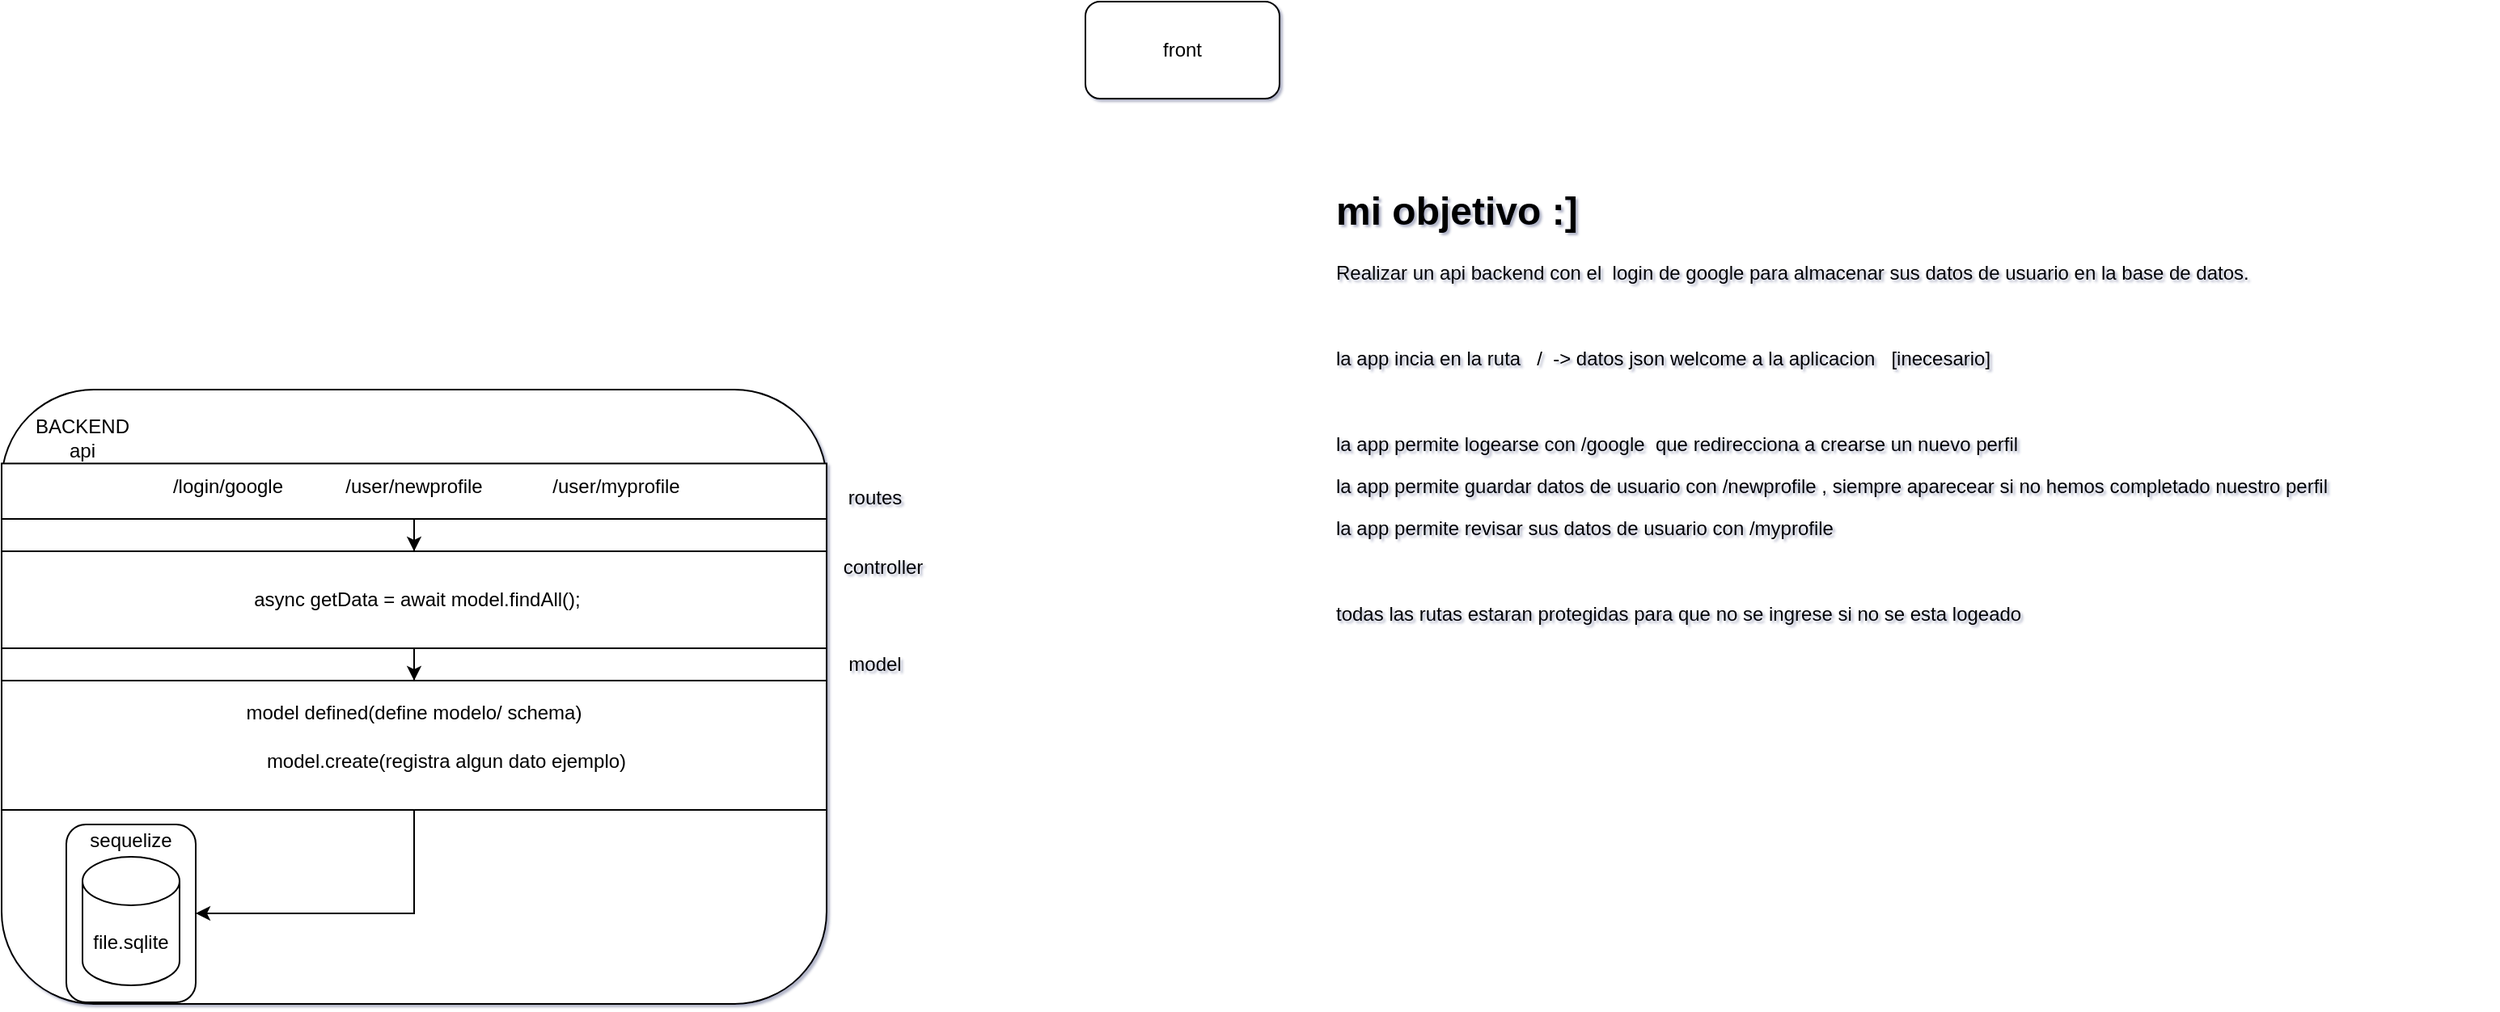 <mxfile>
    <diagram id="j8jkCs3LzQrO0PYmiRq9" name="Page-1">
        <mxGraphModel dx="1290" dy="925" grid="1" gridSize="10" guides="1" tooltips="1" connect="1" arrows="1" fold="1" page="1" pageScale="1" pageWidth="827" pageHeight="1169" math="0" shadow="1">
            <root>
                <mxCell id="0"/>
                <mxCell id="1" parent="0"/>
                <mxCell id="6" value="" style="group" parent="1" vertex="1" connectable="0">
                    <mxGeometry x="20" y="260" width="513" height="380" as="geometry"/>
                </mxCell>
                <mxCell id="4" value="" style="rounded=1;whiteSpace=wrap;html=1;" parent="6" vertex="1">
                    <mxGeometry width="510" height="380" as="geometry"/>
                </mxCell>
                <mxCell id="5" value="BACKEND api" style="text;html=1;strokeColor=none;fillColor=none;align=center;verticalAlign=middle;whiteSpace=wrap;rounded=0;" parent="6" vertex="1">
                    <mxGeometry x="30" y="15.238" width="40" height="30.476" as="geometry"/>
                </mxCell>
                <mxCell id="46" style="edgeStyle=orthogonalEdgeStyle;rounded=0;orthogonalLoop=1;jettySize=auto;html=1;entryX=0.5;entryY=0;entryDx=0;entryDy=0;" parent="6" source="13" target="29" edge="1">
                    <mxGeometry relative="1" as="geometry"/>
                </mxCell>
                <mxCell id="13" value="" style="rounded=0;whiteSpace=wrap;html=1;" parent="6" vertex="1">
                    <mxGeometry y="45.71" width="510" height="34.29" as="geometry"/>
                </mxCell>
                <mxCell id="12" value="/user/myprofile" style="text;html=1;strokeColor=none;fillColor=none;align=center;verticalAlign=middle;whiteSpace=wrap;rounded=0;" parent="6" vertex="1">
                    <mxGeometry x="330" y="50" width="100" height="20" as="geometry"/>
                </mxCell>
                <mxCell id="9" value="/user/newprofile" style="text;html=1;strokeColor=none;fillColor=none;align=center;verticalAlign=middle;whiteSpace=wrap;rounded=0;" parent="6" vertex="1">
                    <mxGeometry x="205" y="50" width="100" height="20" as="geometry"/>
                </mxCell>
                <mxCell id="21" value="/login/google" style="text;html=1;strokeColor=none;fillColor=none;align=center;verticalAlign=middle;whiteSpace=wrap;rounded=0;" parent="6" vertex="1">
                    <mxGeometry x="90" y="50" width="100" height="20" as="geometry"/>
                </mxCell>
                <mxCell id="47" style="edgeStyle=orthogonalEdgeStyle;rounded=0;orthogonalLoop=1;jettySize=auto;html=1;entryX=0.5;entryY=0;entryDx=0;entryDy=0;" parent="6" source="29" target="30" edge="1">
                    <mxGeometry relative="1" as="geometry"/>
                </mxCell>
                <mxCell id="29" value="" style="rounded=0;whiteSpace=wrap;html=1;" parent="6" vertex="1">
                    <mxGeometry y="100" width="510" height="60" as="geometry"/>
                </mxCell>
                <mxCell id="44" style="edgeStyle=orthogonalEdgeStyle;rounded=0;orthogonalLoop=1;jettySize=auto;html=1;entryX=1;entryY=0.5;entryDx=0;entryDy=0;" parent="6" source="30" target="34" edge="1">
                    <mxGeometry relative="1" as="geometry"/>
                </mxCell>
                <mxCell id="30" value="" style="rounded=0;whiteSpace=wrap;html=1;" parent="6" vertex="1">
                    <mxGeometry y="180" width="510" height="80" as="geometry"/>
                </mxCell>
                <mxCell id="40" value="async getData = await model.findAll();" style="text;html=1;strokeColor=none;fillColor=none;align=center;verticalAlign=middle;whiteSpace=wrap;rounded=0;" parent="6" vertex="1">
                    <mxGeometry x="146.5" y="120" width="220" height="20" as="geometry"/>
                </mxCell>
                <mxCell id="41" value="model defined(define modelo/ schema)" style="text;html=1;strokeColor=none;fillColor=none;align=center;verticalAlign=middle;whiteSpace=wrap;rounded=0;" parent="6" vertex="1">
                    <mxGeometry x="145" y="190" width="220" height="20" as="geometry"/>
                </mxCell>
                <mxCell id="42" value="model.create(registra algun dato ejemplo)" style="text;html=1;strokeColor=none;fillColor=none;align=center;verticalAlign=middle;whiteSpace=wrap;rounded=0;" parent="6" vertex="1">
                    <mxGeometry x="130" y="220" width="290" height="20" as="geometry"/>
                </mxCell>
                <mxCell id="39" value="" style="group" parent="6" vertex="1" connectable="0">
                    <mxGeometry x="40" y="269" width="80" height="110" as="geometry"/>
                </mxCell>
                <mxCell id="34" value="" style="rounded=1;whiteSpace=wrap;html=1;" parent="39" vertex="1">
                    <mxGeometry width="80" height="110" as="geometry"/>
                </mxCell>
                <mxCell id="35" value="file.sqlite" style="shape=cylinder3;whiteSpace=wrap;html=1;boundedLbl=1;backgroundOutline=1;size=15;" parent="39" vertex="1">
                    <mxGeometry x="10" y="20" width="60" height="79.52" as="geometry"/>
                </mxCell>
                <mxCell id="36" value="sequelize" style="text;html=1;strokeColor=none;fillColor=none;align=center;verticalAlign=middle;whiteSpace=wrap;rounded=0;" parent="39" vertex="1">
                    <mxGeometry x="20" width="40" height="20" as="geometry"/>
                </mxCell>
                <mxCell id="8" value="front" style="rounded=1;whiteSpace=wrap;html=1;" parent="1" vertex="1">
                    <mxGeometry x="690" y="20" width="120" height="60" as="geometry"/>
                </mxCell>
                <mxCell id="11" value="&lt;h1&gt;mi objetivo :]&lt;/h1&gt;&lt;p&gt;Realizar un api backend con el&amp;nbsp; login de google para almacenar sus datos de usuario en la base de datos.&lt;/p&gt;&lt;p&gt;&lt;br&gt;&lt;/p&gt;&lt;p&gt;la app incia en la ruta&amp;nbsp; &amp;nbsp;/&amp;nbsp; -&amp;gt; datos json welcome a la aplicacion&amp;nbsp; &amp;nbsp;[inecesario]&lt;/p&gt;&lt;p&gt;&lt;br&gt;&lt;/p&gt;&lt;p&gt;&lt;span&gt;la app permite logearse con /google&amp;nbsp; que redirecciona a crearse un nuevo perfil&lt;/span&gt;&lt;br&gt;&lt;/p&gt;&lt;p&gt;la app permite guardar datos de usuario con /newprofile , siempre aparecear si no hemos completado nuestro perfil&lt;/p&gt;&lt;p&gt;la app permite revisar sus datos de usuario con /myprofile&amp;nbsp;&lt;/p&gt;&lt;p&gt;&lt;br&gt;&lt;/p&gt;&lt;p&gt;todas las rutas estaran protegidas para que no se ingrese si no se esta logeado&lt;/p&gt;&lt;p&gt;&amp;nbsp;&amp;nbsp;&lt;/p&gt;" style="text;html=1;strokeColor=none;fillColor=none;spacing=5;spacingTop=-20;whiteSpace=wrap;overflow=hidden;rounded=0;" parent="1" vertex="1">
                    <mxGeometry x="840" y="130" width="720" height="400" as="geometry"/>
                </mxCell>
                <mxCell id="28" value="routes" style="text;html=1;strokeColor=none;align=center;verticalAlign=middle;whiteSpace=wrap;rounded=0;" parent="1" vertex="1">
                    <mxGeometry x="540" y="317" width="40" height="20" as="geometry"/>
                </mxCell>
                <mxCell id="31" value="controller" style="text;html=1;strokeColor=none;align=center;verticalAlign=middle;whiteSpace=wrap;rounded=0;" parent="1" vertex="1">
                    <mxGeometry x="545" y="360" width="40" height="20" as="geometry"/>
                </mxCell>
                <mxCell id="32" value="model" style="text;html=1;strokeColor=none;align=center;verticalAlign=middle;whiteSpace=wrap;rounded=0;" parent="1" vertex="1">
                    <mxGeometry x="540" y="420" width="40" height="20" as="geometry"/>
                </mxCell>
            </root>
        </mxGraphModel>
    </diagram>
</mxfile>